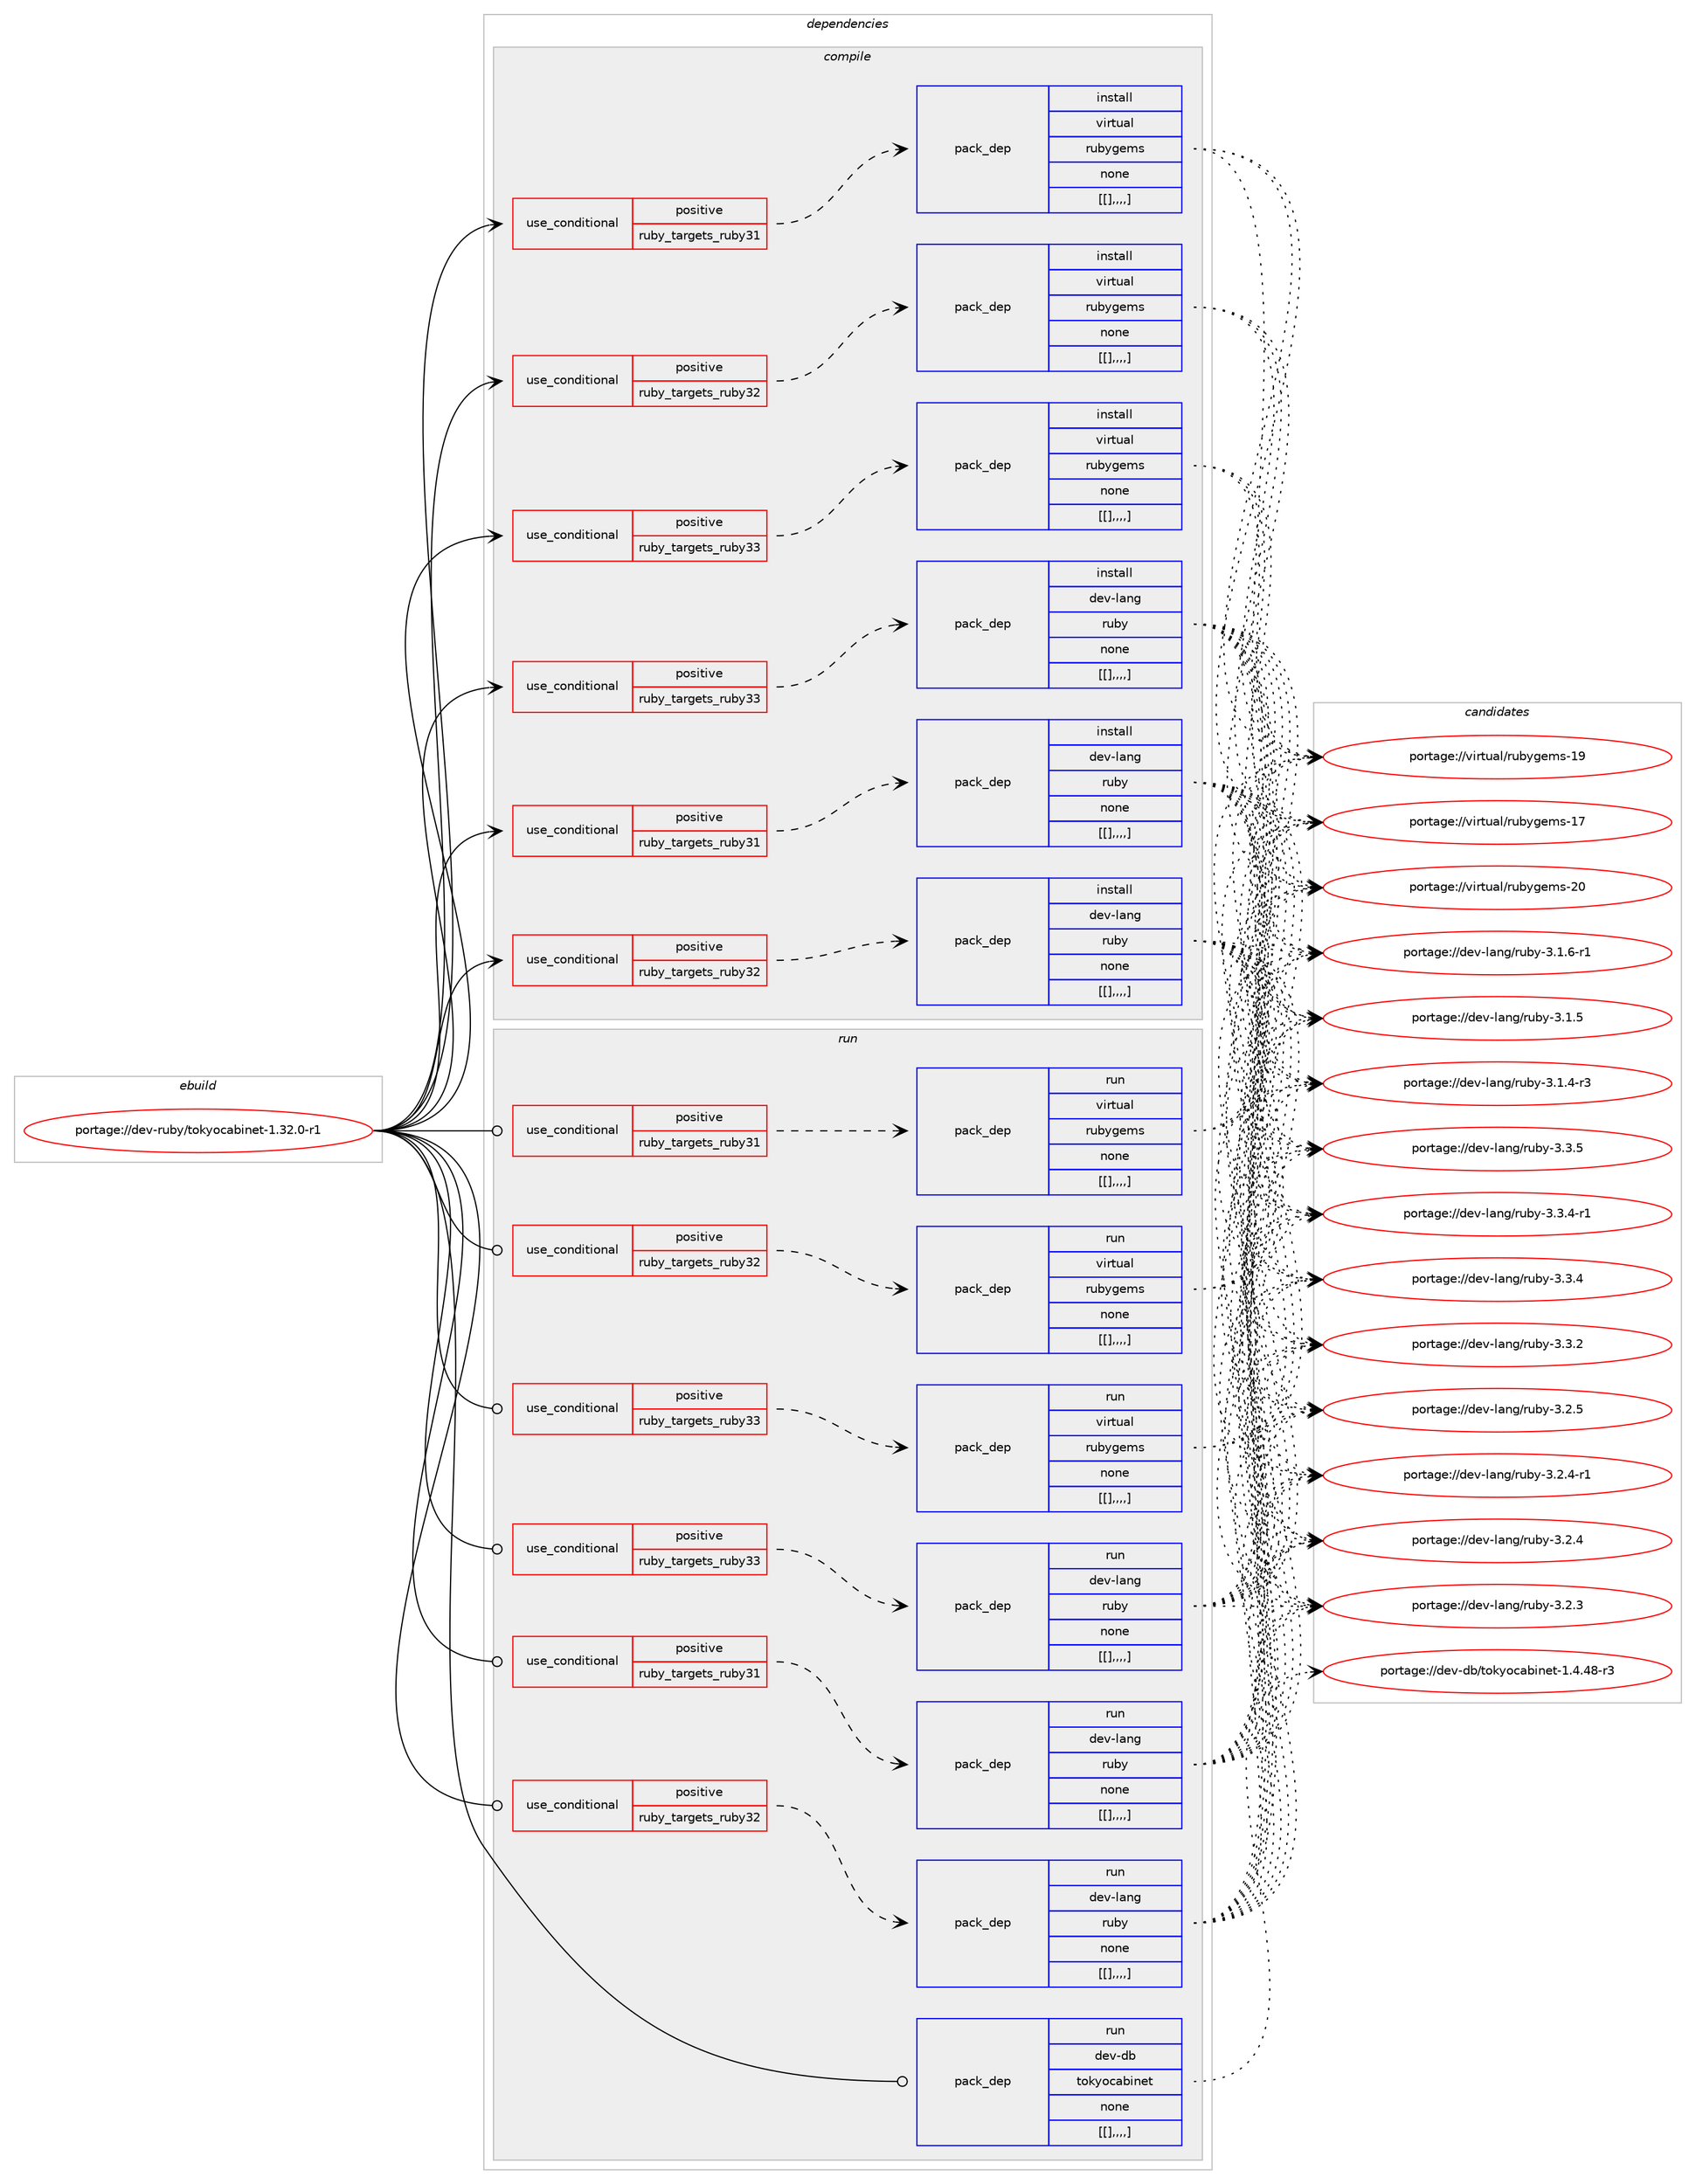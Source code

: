 digraph prolog {

# *************
# Graph options
# *************

newrank=true;
concentrate=true;
compound=true;
graph [rankdir=LR,fontname=Helvetica,fontsize=10,ranksep=1.5];#, ranksep=2.5, nodesep=0.2];
edge  [arrowhead=vee];
node  [fontname=Helvetica,fontsize=10];

# **********
# The ebuild
# **********

subgraph cluster_leftcol {
color=gray;
label=<<i>ebuild</i>>;
id [label="portage://dev-ruby/tokyocabinet-1.32.0-r1", color=red, width=4, href="../dev-ruby/tokyocabinet-1.32.0-r1.svg"];
}

# ****************
# The dependencies
# ****************

subgraph cluster_midcol {
color=gray;
label=<<i>dependencies</i>>;
subgraph cluster_compile {
fillcolor="#eeeeee";
style=filled;
label=<<i>compile</i>>;
subgraph cond59642 {
dependency209729 [label=<<TABLE BORDER="0" CELLBORDER="1" CELLSPACING="0" CELLPADDING="4"><TR><TD ROWSPAN="3" CELLPADDING="10">use_conditional</TD></TR><TR><TD>positive</TD></TR><TR><TD>ruby_targets_ruby31</TD></TR></TABLE>>, shape=none, color=red];
subgraph pack148704 {
dependency209730 [label=<<TABLE BORDER="0" CELLBORDER="1" CELLSPACING="0" CELLPADDING="4" WIDTH="220"><TR><TD ROWSPAN="6" CELLPADDING="30">pack_dep</TD></TR><TR><TD WIDTH="110">install</TD></TR><TR><TD>dev-lang</TD></TR><TR><TD>ruby</TD></TR><TR><TD>none</TD></TR><TR><TD>[[],,,,]</TD></TR></TABLE>>, shape=none, color=blue];
}
dependency209729:e -> dependency209730:w [weight=20,style="dashed",arrowhead="vee"];
}
id:e -> dependency209729:w [weight=20,style="solid",arrowhead="vee"];
subgraph cond59643 {
dependency209731 [label=<<TABLE BORDER="0" CELLBORDER="1" CELLSPACING="0" CELLPADDING="4"><TR><TD ROWSPAN="3" CELLPADDING="10">use_conditional</TD></TR><TR><TD>positive</TD></TR><TR><TD>ruby_targets_ruby31</TD></TR></TABLE>>, shape=none, color=red];
subgraph pack148705 {
dependency209732 [label=<<TABLE BORDER="0" CELLBORDER="1" CELLSPACING="0" CELLPADDING="4" WIDTH="220"><TR><TD ROWSPAN="6" CELLPADDING="30">pack_dep</TD></TR><TR><TD WIDTH="110">install</TD></TR><TR><TD>virtual</TD></TR><TR><TD>rubygems</TD></TR><TR><TD>none</TD></TR><TR><TD>[[],,,,]</TD></TR></TABLE>>, shape=none, color=blue];
}
dependency209731:e -> dependency209732:w [weight=20,style="dashed",arrowhead="vee"];
}
id:e -> dependency209731:w [weight=20,style="solid",arrowhead="vee"];
subgraph cond59644 {
dependency209733 [label=<<TABLE BORDER="0" CELLBORDER="1" CELLSPACING="0" CELLPADDING="4"><TR><TD ROWSPAN="3" CELLPADDING="10">use_conditional</TD></TR><TR><TD>positive</TD></TR><TR><TD>ruby_targets_ruby32</TD></TR></TABLE>>, shape=none, color=red];
subgraph pack148706 {
dependency209734 [label=<<TABLE BORDER="0" CELLBORDER="1" CELLSPACING="0" CELLPADDING="4" WIDTH="220"><TR><TD ROWSPAN="6" CELLPADDING="30">pack_dep</TD></TR><TR><TD WIDTH="110">install</TD></TR><TR><TD>dev-lang</TD></TR><TR><TD>ruby</TD></TR><TR><TD>none</TD></TR><TR><TD>[[],,,,]</TD></TR></TABLE>>, shape=none, color=blue];
}
dependency209733:e -> dependency209734:w [weight=20,style="dashed",arrowhead="vee"];
}
id:e -> dependency209733:w [weight=20,style="solid",arrowhead="vee"];
subgraph cond59645 {
dependency209735 [label=<<TABLE BORDER="0" CELLBORDER="1" CELLSPACING="0" CELLPADDING="4"><TR><TD ROWSPAN="3" CELLPADDING="10">use_conditional</TD></TR><TR><TD>positive</TD></TR><TR><TD>ruby_targets_ruby32</TD></TR></TABLE>>, shape=none, color=red];
subgraph pack148707 {
dependency209736 [label=<<TABLE BORDER="0" CELLBORDER="1" CELLSPACING="0" CELLPADDING="4" WIDTH="220"><TR><TD ROWSPAN="6" CELLPADDING="30">pack_dep</TD></TR><TR><TD WIDTH="110">install</TD></TR><TR><TD>virtual</TD></TR><TR><TD>rubygems</TD></TR><TR><TD>none</TD></TR><TR><TD>[[],,,,]</TD></TR></TABLE>>, shape=none, color=blue];
}
dependency209735:e -> dependency209736:w [weight=20,style="dashed",arrowhead="vee"];
}
id:e -> dependency209735:w [weight=20,style="solid",arrowhead="vee"];
subgraph cond59646 {
dependency209737 [label=<<TABLE BORDER="0" CELLBORDER="1" CELLSPACING="0" CELLPADDING="4"><TR><TD ROWSPAN="3" CELLPADDING="10">use_conditional</TD></TR><TR><TD>positive</TD></TR><TR><TD>ruby_targets_ruby33</TD></TR></TABLE>>, shape=none, color=red];
subgraph pack148708 {
dependency209738 [label=<<TABLE BORDER="0" CELLBORDER="1" CELLSPACING="0" CELLPADDING="4" WIDTH="220"><TR><TD ROWSPAN="6" CELLPADDING="30">pack_dep</TD></TR><TR><TD WIDTH="110">install</TD></TR><TR><TD>dev-lang</TD></TR><TR><TD>ruby</TD></TR><TR><TD>none</TD></TR><TR><TD>[[],,,,]</TD></TR></TABLE>>, shape=none, color=blue];
}
dependency209737:e -> dependency209738:w [weight=20,style="dashed",arrowhead="vee"];
}
id:e -> dependency209737:w [weight=20,style="solid",arrowhead="vee"];
subgraph cond59647 {
dependency209739 [label=<<TABLE BORDER="0" CELLBORDER="1" CELLSPACING="0" CELLPADDING="4"><TR><TD ROWSPAN="3" CELLPADDING="10">use_conditional</TD></TR><TR><TD>positive</TD></TR><TR><TD>ruby_targets_ruby33</TD></TR></TABLE>>, shape=none, color=red];
subgraph pack148709 {
dependency209740 [label=<<TABLE BORDER="0" CELLBORDER="1" CELLSPACING="0" CELLPADDING="4" WIDTH="220"><TR><TD ROWSPAN="6" CELLPADDING="30">pack_dep</TD></TR><TR><TD WIDTH="110">install</TD></TR><TR><TD>virtual</TD></TR><TR><TD>rubygems</TD></TR><TR><TD>none</TD></TR><TR><TD>[[],,,,]</TD></TR></TABLE>>, shape=none, color=blue];
}
dependency209739:e -> dependency209740:w [weight=20,style="dashed",arrowhead="vee"];
}
id:e -> dependency209739:w [weight=20,style="solid",arrowhead="vee"];
}
subgraph cluster_compileandrun {
fillcolor="#eeeeee";
style=filled;
label=<<i>compile and run</i>>;
}
subgraph cluster_run {
fillcolor="#eeeeee";
style=filled;
label=<<i>run</i>>;
subgraph cond59648 {
dependency209741 [label=<<TABLE BORDER="0" CELLBORDER="1" CELLSPACING="0" CELLPADDING="4"><TR><TD ROWSPAN="3" CELLPADDING="10">use_conditional</TD></TR><TR><TD>positive</TD></TR><TR><TD>ruby_targets_ruby31</TD></TR></TABLE>>, shape=none, color=red];
subgraph pack148710 {
dependency209742 [label=<<TABLE BORDER="0" CELLBORDER="1" CELLSPACING="0" CELLPADDING="4" WIDTH="220"><TR><TD ROWSPAN="6" CELLPADDING="30">pack_dep</TD></TR><TR><TD WIDTH="110">run</TD></TR><TR><TD>dev-lang</TD></TR><TR><TD>ruby</TD></TR><TR><TD>none</TD></TR><TR><TD>[[],,,,]</TD></TR></TABLE>>, shape=none, color=blue];
}
dependency209741:e -> dependency209742:w [weight=20,style="dashed",arrowhead="vee"];
}
id:e -> dependency209741:w [weight=20,style="solid",arrowhead="odot"];
subgraph cond59649 {
dependency209743 [label=<<TABLE BORDER="0" CELLBORDER="1" CELLSPACING="0" CELLPADDING="4"><TR><TD ROWSPAN="3" CELLPADDING="10">use_conditional</TD></TR><TR><TD>positive</TD></TR><TR><TD>ruby_targets_ruby31</TD></TR></TABLE>>, shape=none, color=red];
subgraph pack148711 {
dependency209744 [label=<<TABLE BORDER="0" CELLBORDER="1" CELLSPACING="0" CELLPADDING="4" WIDTH="220"><TR><TD ROWSPAN="6" CELLPADDING="30">pack_dep</TD></TR><TR><TD WIDTH="110">run</TD></TR><TR><TD>virtual</TD></TR><TR><TD>rubygems</TD></TR><TR><TD>none</TD></TR><TR><TD>[[],,,,]</TD></TR></TABLE>>, shape=none, color=blue];
}
dependency209743:e -> dependency209744:w [weight=20,style="dashed",arrowhead="vee"];
}
id:e -> dependency209743:w [weight=20,style="solid",arrowhead="odot"];
subgraph cond59650 {
dependency209745 [label=<<TABLE BORDER="0" CELLBORDER="1" CELLSPACING="0" CELLPADDING="4"><TR><TD ROWSPAN="3" CELLPADDING="10">use_conditional</TD></TR><TR><TD>positive</TD></TR><TR><TD>ruby_targets_ruby32</TD></TR></TABLE>>, shape=none, color=red];
subgraph pack148712 {
dependency209746 [label=<<TABLE BORDER="0" CELLBORDER="1" CELLSPACING="0" CELLPADDING="4" WIDTH="220"><TR><TD ROWSPAN="6" CELLPADDING="30">pack_dep</TD></TR><TR><TD WIDTH="110">run</TD></TR><TR><TD>dev-lang</TD></TR><TR><TD>ruby</TD></TR><TR><TD>none</TD></TR><TR><TD>[[],,,,]</TD></TR></TABLE>>, shape=none, color=blue];
}
dependency209745:e -> dependency209746:w [weight=20,style="dashed",arrowhead="vee"];
}
id:e -> dependency209745:w [weight=20,style="solid",arrowhead="odot"];
subgraph cond59651 {
dependency209747 [label=<<TABLE BORDER="0" CELLBORDER="1" CELLSPACING="0" CELLPADDING="4"><TR><TD ROWSPAN="3" CELLPADDING="10">use_conditional</TD></TR><TR><TD>positive</TD></TR><TR><TD>ruby_targets_ruby32</TD></TR></TABLE>>, shape=none, color=red];
subgraph pack148713 {
dependency209748 [label=<<TABLE BORDER="0" CELLBORDER="1" CELLSPACING="0" CELLPADDING="4" WIDTH="220"><TR><TD ROWSPAN="6" CELLPADDING="30">pack_dep</TD></TR><TR><TD WIDTH="110">run</TD></TR><TR><TD>virtual</TD></TR><TR><TD>rubygems</TD></TR><TR><TD>none</TD></TR><TR><TD>[[],,,,]</TD></TR></TABLE>>, shape=none, color=blue];
}
dependency209747:e -> dependency209748:w [weight=20,style="dashed",arrowhead="vee"];
}
id:e -> dependency209747:w [weight=20,style="solid",arrowhead="odot"];
subgraph cond59652 {
dependency209749 [label=<<TABLE BORDER="0" CELLBORDER="1" CELLSPACING="0" CELLPADDING="4"><TR><TD ROWSPAN="3" CELLPADDING="10">use_conditional</TD></TR><TR><TD>positive</TD></TR><TR><TD>ruby_targets_ruby33</TD></TR></TABLE>>, shape=none, color=red];
subgraph pack148714 {
dependency209750 [label=<<TABLE BORDER="0" CELLBORDER="1" CELLSPACING="0" CELLPADDING="4" WIDTH="220"><TR><TD ROWSPAN="6" CELLPADDING="30">pack_dep</TD></TR><TR><TD WIDTH="110">run</TD></TR><TR><TD>dev-lang</TD></TR><TR><TD>ruby</TD></TR><TR><TD>none</TD></TR><TR><TD>[[],,,,]</TD></TR></TABLE>>, shape=none, color=blue];
}
dependency209749:e -> dependency209750:w [weight=20,style="dashed",arrowhead="vee"];
}
id:e -> dependency209749:w [weight=20,style="solid",arrowhead="odot"];
subgraph cond59653 {
dependency209751 [label=<<TABLE BORDER="0" CELLBORDER="1" CELLSPACING="0" CELLPADDING="4"><TR><TD ROWSPAN="3" CELLPADDING="10">use_conditional</TD></TR><TR><TD>positive</TD></TR><TR><TD>ruby_targets_ruby33</TD></TR></TABLE>>, shape=none, color=red];
subgraph pack148715 {
dependency209752 [label=<<TABLE BORDER="0" CELLBORDER="1" CELLSPACING="0" CELLPADDING="4" WIDTH="220"><TR><TD ROWSPAN="6" CELLPADDING="30">pack_dep</TD></TR><TR><TD WIDTH="110">run</TD></TR><TR><TD>virtual</TD></TR><TR><TD>rubygems</TD></TR><TR><TD>none</TD></TR><TR><TD>[[],,,,]</TD></TR></TABLE>>, shape=none, color=blue];
}
dependency209751:e -> dependency209752:w [weight=20,style="dashed",arrowhead="vee"];
}
id:e -> dependency209751:w [weight=20,style="solid",arrowhead="odot"];
subgraph pack148716 {
dependency209753 [label=<<TABLE BORDER="0" CELLBORDER="1" CELLSPACING="0" CELLPADDING="4" WIDTH="220"><TR><TD ROWSPAN="6" CELLPADDING="30">pack_dep</TD></TR><TR><TD WIDTH="110">run</TD></TR><TR><TD>dev-db</TD></TR><TR><TD>tokyocabinet</TD></TR><TR><TD>none</TD></TR><TR><TD>[[],,,,]</TD></TR></TABLE>>, shape=none, color=blue];
}
id:e -> dependency209753:w [weight=20,style="solid",arrowhead="odot"];
}
}

# **************
# The candidates
# **************

subgraph cluster_choices {
rank=same;
color=gray;
label=<<i>candidates</i>>;

subgraph choice148704 {
color=black;
nodesep=1;
choice10010111845108971101034711411798121455146514653 [label="portage://dev-lang/ruby-3.3.5", color=red, width=4,href="../dev-lang/ruby-3.3.5.svg"];
choice100101118451089711010347114117981214551465146524511449 [label="portage://dev-lang/ruby-3.3.4-r1", color=red, width=4,href="../dev-lang/ruby-3.3.4-r1.svg"];
choice10010111845108971101034711411798121455146514652 [label="portage://dev-lang/ruby-3.3.4", color=red, width=4,href="../dev-lang/ruby-3.3.4.svg"];
choice10010111845108971101034711411798121455146514650 [label="portage://dev-lang/ruby-3.3.2", color=red, width=4,href="../dev-lang/ruby-3.3.2.svg"];
choice10010111845108971101034711411798121455146504653 [label="portage://dev-lang/ruby-3.2.5", color=red, width=4,href="../dev-lang/ruby-3.2.5.svg"];
choice100101118451089711010347114117981214551465046524511449 [label="portage://dev-lang/ruby-3.2.4-r1", color=red, width=4,href="../dev-lang/ruby-3.2.4-r1.svg"];
choice10010111845108971101034711411798121455146504652 [label="portage://dev-lang/ruby-3.2.4", color=red, width=4,href="../dev-lang/ruby-3.2.4.svg"];
choice10010111845108971101034711411798121455146504651 [label="portage://dev-lang/ruby-3.2.3", color=red, width=4,href="../dev-lang/ruby-3.2.3.svg"];
choice100101118451089711010347114117981214551464946544511449 [label="portage://dev-lang/ruby-3.1.6-r1", color=red, width=4,href="../dev-lang/ruby-3.1.6-r1.svg"];
choice10010111845108971101034711411798121455146494653 [label="portage://dev-lang/ruby-3.1.5", color=red, width=4,href="../dev-lang/ruby-3.1.5.svg"];
choice100101118451089711010347114117981214551464946524511451 [label="portage://dev-lang/ruby-3.1.4-r3", color=red, width=4,href="../dev-lang/ruby-3.1.4-r3.svg"];
dependency209730:e -> choice10010111845108971101034711411798121455146514653:w [style=dotted,weight="100"];
dependency209730:e -> choice100101118451089711010347114117981214551465146524511449:w [style=dotted,weight="100"];
dependency209730:e -> choice10010111845108971101034711411798121455146514652:w [style=dotted,weight="100"];
dependency209730:e -> choice10010111845108971101034711411798121455146514650:w [style=dotted,weight="100"];
dependency209730:e -> choice10010111845108971101034711411798121455146504653:w [style=dotted,weight="100"];
dependency209730:e -> choice100101118451089711010347114117981214551465046524511449:w [style=dotted,weight="100"];
dependency209730:e -> choice10010111845108971101034711411798121455146504652:w [style=dotted,weight="100"];
dependency209730:e -> choice10010111845108971101034711411798121455146504651:w [style=dotted,weight="100"];
dependency209730:e -> choice100101118451089711010347114117981214551464946544511449:w [style=dotted,weight="100"];
dependency209730:e -> choice10010111845108971101034711411798121455146494653:w [style=dotted,weight="100"];
dependency209730:e -> choice100101118451089711010347114117981214551464946524511451:w [style=dotted,weight="100"];
}
subgraph choice148705 {
color=black;
nodesep=1;
choice118105114116117971084711411798121103101109115455048 [label="portage://virtual/rubygems-20", color=red, width=4,href="../virtual/rubygems-20.svg"];
choice118105114116117971084711411798121103101109115454957 [label="portage://virtual/rubygems-19", color=red, width=4,href="../virtual/rubygems-19.svg"];
choice118105114116117971084711411798121103101109115454955 [label="portage://virtual/rubygems-17", color=red, width=4,href="../virtual/rubygems-17.svg"];
dependency209732:e -> choice118105114116117971084711411798121103101109115455048:w [style=dotted,weight="100"];
dependency209732:e -> choice118105114116117971084711411798121103101109115454957:w [style=dotted,weight="100"];
dependency209732:e -> choice118105114116117971084711411798121103101109115454955:w [style=dotted,weight="100"];
}
subgraph choice148706 {
color=black;
nodesep=1;
choice10010111845108971101034711411798121455146514653 [label="portage://dev-lang/ruby-3.3.5", color=red, width=4,href="../dev-lang/ruby-3.3.5.svg"];
choice100101118451089711010347114117981214551465146524511449 [label="portage://dev-lang/ruby-3.3.4-r1", color=red, width=4,href="../dev-lang/ruby-3.3.4-r1.svg"];
choice10010111845108971101034711411798121455146514652 [label="portage://dev-lang/ruby-3.3.4", color=red, width=4,href="../dev-lang/ruby-3.3.4.svg"];
choice10010111845108971101034711411798121455146514650 [label="portage://dev-lang/ruby-3.3.2", color=red, width=4,href="../dev-lang/ruby-3.3.2.svg"];
choice10010111845108971101034711411798121455146504653 [label="portage://dev-lang/ruby-3.2.5", color=red, width=4,href="../dev-lang/ruby-3.2.5.svg"];
choice100101118451089711010347114117981214551465046524511449 [label="portage://dev-lang/ruby-3.2.4-r1", color=red, width=4,href="../dev-lang/ruby-3.2.4-r1.svg"];
choice10010111845108971101034711411798121455146504652 [label="portage://dev-lang/ruby-3.2.4", color=red, width=4,href="../dev-lang/ruby-3.2.4.svg"];
choice10010111845108971101034711411798121455146504651 [label="portage://dev-lang/ruby-3.2.3", color=red, width=4,href="../dev-lang/ruby-3.2.3.svg"];
choice100101118451089711010347114117981214551464946544511449 [label="portage://dev-lang/ruby-3.1.6-r1", color=red, width=4,href="../dev-lang/ruby-3.1.6-r1.svg"];
choice10010111845108971101034711411798121455146494653 [label="portage://dev-lang/ruby-3.1.5", color=red, width=4,href="../dev-lang/ruby-3.1.5.svg"];
choice100101118451089711010347114117981214551464946524511451 [label="portage://dev-lang/ruby-3.1.4-r3", color=red, width=4,href="../dev-lang/ruby-3.1.4-r3.svg"];
dependency209734:e -> choice10010111845108971101034711411798121455146514653:w [style=dotted,weight="100"];
dependency209734:e -> choice100101118451089711010347114117981214551465146524511449:w [style=dotted,weight="100"];
dependency209734:e -> choice10010111845108971101034711411798121455146514652:w [style=dotted,weight="100"];
dependency209734:e -> choice10010111845108971101034711411798121455146514650:w [style=dotted,weight="100"];
dependency209734:e -> choice10010111845108971101034711411798121455146504653:w [style=dotted,weight="100"];
dependency209734:e -> choice100101118451089711010347114117981214551465046524511449:w [style=dotted,weight="100"];
dependency209734:e -> choice10010111845108971101034711411798121455146504652:w [style=dotted,weight="100"];
dependency209734:e -> choice10010111845108971101034711411798121455146504651:w [style=dotted,weight="100"];
dependency209734:e -> choice100101118451089711010347114117981214551464946544511449:w [style=dotted,weight="100"];
dependency209734:e -> choice10010111845108971101034711411798121455146494653:w [style=dotted,weight="100"];
dependency209734:e -> choice100101118451089711010347114117981214551464946524511451:w [style=dotted,weight="100"];
}
subgraph choice148707 {
color=black;
nodesep=1;
choice118105114116117971084711411798121103101109115455048 [label="portage://virtual/rubygems-20", color=red, width=4,href="../virtual/rubygems-20.svg"];
choice118105114116117971084711411798121103101109115454957 [label="portage://virtual/rubygems-19", color=red, width=4,href="../virtual/rubygems-19.svg"];
choice118105114116117971084711411798121103101109115454955 [label="portage://virtual/rubygems-17", color=red, width=4,href="../virtual/rubygems-17.svg"];
dependency209736:e -> choice118105114116117971084711411798121103101109115455048:w [style=dotted,weight="100"];
dependency209736:e -> choice118105114116117971084711411798121103101109115454957:w [style=dotted,weight="100"];
dependency209736:e -> choice118105114116117971084711411798121103101109115454955:w [style=dotted,weight="100"];
}
subgraph choice148708 {
color=black;
nodesep=1;
choice10010111845108971101034711411798121455146514653 [label="portage://dev-lang/ruby-3.3.5", color=red, width=4,href="../dev-lang/ruby-3.3.5.svg"];
choice100101118451089711010347114117981214551465146524511449 [label="portage://dev-lang/ruby-3.3.4-r1", color=red, width=4,href="../dev-lang/ruby-3.3.4-r1.svg"];
choice10010111845108971101034711411798121455146514652 [label="portage://dev-lang/ruby-3.3.4", color=red, width=4,href="../dev-lang/ruby-3.3.4.svg"];
choice10010111845108971101034711411798121455146514650 [label="portage://dev-lang/ruby-3.3.2", color=red, width=4,href="../dev-lang/ruby-3.3.2.svg"];
choice10010111845108971101034711411798121455146504653 [label="portage://dev-lang/ruby-3.2.5", color=red, width=4,href="../dev-lang/ruby-3.2.5.svg"];
choice100101118451089711010347114117981214551465046524511449 [label="portage://dev-lang/ruby-3.2.4-r1", color=red, width=4,href="../dev-lang/ruby-3.2.4-r1.svg"];
choice10010111845108971101034711411798121455146504652 [label="portage://dev-lang/ruby-3.2.4", color=red, width=4,href="../dev-lang/ruby-3.2.4.svg"];
choice10010111845108971101034711411798121455146504651 [label="portage://dev-lang/ruby-3.2.3", color=red, width=4,href="../dev-lang/ruby-3.2.3.svg"];
choice100101118451089711010347114117981214551464946544511449 [label="portage://dev-lang/ruby-3.1.6-r1", color=red, width=4,href="../dev-lang/ruby-3.1.6-r1.svg"];
choice10010111845108971101034711411798121455146494653 [label="portage://dev-lang/ruby-3.1.5", color=red, width=4,href="../dev-lang/ruby-3.1.5.svg"];
choice100101118451089711010347114117981214551464946524511451 [label="portage://dev-lang/ruby-3.1.4-r3", color=red, width=4,href="../dev-lang/ruby-3.1.4-r3.svg"];
dependency209738:e -> choice10010111845108971101034711411798121455146514653:w [style=dotted,weight="100"];
dependency209738:e -> choice100101118451089711010347114117981214551465146524511449:w [style=dotted,weight="100"];
dependency209738:e -> choice10010111845108971101034711411798121455146514652:w [style=dotted,weight="100"];
dependency209738:e -> choice10010111845108971101034711411798121455146514650:w [style=dotted,weight="100"];
dependency209738:e -> choice10010111845108971101034711411798121455146504653:w [style=dotted,weight="100"];
dependency209738:e -> choice100101118451089711010347114117981214551465046524511449:w [style=dotted,weight="100"];
dependency209738:e -> choice10010111845108971101034711411798121455146504652:w [style=dotted,weight="100"];
dependency209738:e -> choice10010111845108971101034711411798121455146504651:w [style=dotted,weight="100"];
dependency209738:e -> choice100101118451089711010347114117981214551464946544511449:w [style=dotted,weight="100"];
dependency209738:e -> choice10010111845108971101034711411798121455146494653:w [style=dotted,weight="100"];
dependency209738:e -> choice100101118451089711010347114117981214551464946524511451:w [style=dotted,weight="100"];
}
subgraph choice148709 {
color=black;
nodesep=1;
choice118105114116117971084711411798121103101109115455048 [label="portage://virtual/rubygems-20", color=red, width=4,href="../virtual/rubygems-20.svg"];
choice118105114116117971084711411798121103101109115454957 [label="portage://virtual/rubygems-19", color=red, width=4,href="../virtual/rubygems-19.svg"];
choice118105114116117971084711411798121103101109115454955 [label="portage://virtual/rubygems-17", color=red, width=4,href="../virtual/rubygems-17.svg"];
dependency209740:e -> choice118105114116117971084711411798121103101109115455048:w [style=dotted,weight="100"];
dependency209740:e -> choice118105114116117971084711411798121103101109115454957:w [style=dotted,weight="100"];
dependency209740:e -> choice118105114116117971084711411798121103101109115454955:w [style=dotted,weight="100"];
}
subgraph choice148710 {
color=black;
nodesep=1;
choice10010111845108971101034711411798121455146514653 [label="portage://dev-lang/ruby-3.3.5", color=red, width=4,href="../dev-lang/ruby-3.3.5.svg"];
choice100101118451089711010347114117981214551465146524511449 [label="portage://dev-lang/ruby-3.3.4-r1", color=red, width=4,href="../dev-lang/ruby-3.3.4-r1.svg"];
choice10010111845108971101034711411798121455146514652 [label="portage://dev-lang/ruby-3.3.4", color=red, width=4,href="../dev-lang/ruby-3.3.4.svg"];
choice10010111845108971101034711411798121455146514650 [label="portage://dev-lang/ruby-3.3.2", color=red, width=4,href="../dev-lang/ruby-3.3.2.svg"];
choice10010111845108971101034711411798121455146504653 [label="portage://dev-lang/ruby-3.2.5", color=red, width=4,href="../dev-lang/ruby-3.2.5.svg"];
choice100101118451089711010347114117981214551465046524511449 [label="portage://dev-lang/ruby-3.2.4-r1", color=red, width=4,href="../dev-lang/ruby-3.2.4-r1.svg"];
choice10010111845108971101034711411798121455146504652 [label="portage://dev-lang/ruby-3.2.4", color=red, width=4,href="../dev-lang/ruby-3.2.4.svg"];
choice10010111845108971101034711411798121455146504651 [label="portage://dev-lang/ruby-3.2.3", color=red, width=4,href="../dev-lang/ruby-3.2.3.svg"];
choice100101118451089711010347114117981214551464946544511449 [label="portage://dev-lang/ruby-3.1.6-r1", color=red, width=4,href="../dev-lang/ruby-3.1.6-r1.svg"];
choice10010111845108971101034711411798121455146494653 [label="portage://dev-lang/ruby-3.1.5", color=red, width=4,href="../dev-lang/ruby-3.1.5.svg"];
choice100101118451089711010347114117981214551464946524511451 [label="portage://dev-lang/ruby-3.1.4-r3", color=red, width=4,href="../dev-lang/ruby-3.1.4-r3.svg"];
dependency209742:e -> choice10010111845108971101034711411798121455146514653:w [style=dotted,weight="100"];
dependency209742:e -> choice100101118451089711010347114117981214551465146524511449:w [style=dotted,weight="100"];
dependency209742:e -> choice10010111845108971101034711411798121455146514652:w [style=dotted,weight="100"];
dependency209742:e -> choice10010111845108971101034711411798121455146514650:w [style=dotted,weight="100"];
dependency209742:e -> choice10010111845108971101034711411798121455146504653:w [style=dotted,weight="100"];
dependency209742:e -> choice100101118451089711010347114117981214551465046524511449:w [style=dotted,weight="100"];
dependency209742:e -> choice10010111845108971101034711411798121455146504652:w [style=dotted,weight="100"];
dependency209742:e -> choice10010111845108971101034711411798121455146504651:w [style=dotted,weight="100"];
dependency209742:e -> choice100101118451089711010347114117981214551464946544511449:w [style=dotted,weight="100"];
dependency209742:e -> choice10010111845108971101034711411798121455146494653:w [style=dotted,weight="100"];
dependency209742:e -> choice100101118451089711010347114117981214551464946524511451:w [style=dotted,weight="100"];
}
subgraph choice148711 {
color=black;
nodesep=1;
choice118105114116117971084711411798121103101109115455048 [label="portage://virtual/rubygems-20", color=red, width=4,href="../virtual/rubygems-20.svg"];
choice118105114116117971084711411798121103101109115454957 [label="portage://virtual/rubygems-19", color=red, width=4,href="../virtual/rubygems-19.svg"];
choice118105114116117971084711411798121103101109115454955 [label="portage://virtual/rubygems-17", color=red, width=4,href="../virtual/rubygems-17.svg"];
dependency209744:e -> choice118105114116117971084711411798121103101109115455048:w [style=dotted,weight="100"];
dependency209744:e -> choice118105114116117971084711411798121103101109115454957:w [style=dotted,weight="100"];
dependency209744:e -> choice118105114116117971084711411798121103101109115454955:w [style=dotted,weight="100"];
}
subgraph choice148712 {
color=black;
nodesep=1;
choice10010111845108971101034711411798121455146514653 [label="portage://dev-lang/ruby-3.3.5", color=red, width=4,href="../dev-lang/ruby-3.3.5.svg"];
choice100101118451089711010347114117981214551465146524511449 [label="portage://dev-lang/ruby-3.3.4-r1", color=red, width=4,href="../dev-lang/ruby-3.3.4-r1.svg"];
choice10010111845108971101034711411798121455146514652 [label="portage://dev-lang/ruby-3.3.4", color=red, width=4,href="../dev-lang/ruby-3.3.4.svg"];
choice10010111845108971101034711411798121455146514650 [label="portage://dev-lang/ruby-3.3.2", color=red, width=4,href="../dev-lang/ruby-3.3.2.svg"];
choice10010111845108971101034711411798121455146504653 [label="portage://dev-lang/ruby-3.2.5", color=red, width=4,href="../dev-lang/ruby-3.2.5.svg"];
choice100101118451089711010347114117981214551465046524511449 [label="portage://dev-lang/ruby-3.2.4-r1", color=red, width=4,href="../dev-lang/ruby-3.2.4-r1.svg"];
choice10010111845108971101034711411798121455146504652 [label="portage://dev-lang/ruby-3.2.4", color=red, width=4,href="../dev-lang/ruby-3.2.4.svg"];
choice10010111845108971101034711411798121455146504651 [label="portage://dev-lang/ruby-3.2.3", color=red, width=4,href="../dev-lang/ruby-3.2.3.svg"];
choice100101118451089711010347114117981214551464946544511449 [label="portage://dev-lang/ruby-3.1.6-r1", color=red, width=4,href="../dev-lang/ruby-3.1.6-r1.svg"];
choice10010111845108971101034711411798121455146494653 [label="portage://dev-lang/ruby-3.1.5", color=red, width=4,href="../dev-lang/ruby-3.1.5.svg"];
choice100101118451089711010347114117981214551464946524511451 [label="portage://dev-lang/ruby-3.1.4-r3", color=red, width=4,href="../dev-lang/ruby-3.1.4-r3.svg"];
dependency209746:e -> choice10010111845108971101034711411798121455146514653:w [style=dotted,weight="100"];
dependency209746:e -> choice100101118451089711010347114117981214551465146524511449:w [style=dotted,weight="100"];
dependency209746:e -> choice10010111845108971101034711411798121455146514652:w [style=dotted,weight="100"];
dependency209746:e -> choice10010111845108971101034711411798121455146514650:w [style=dotted,weight="100"];
dependency209746:e -> choice10010111845108971101034711411798121455146504653:w [style=dotted,weight="100"];
dependency209746:e -> choice100101118451089711010347114117981214551465046524511449:w [style=dotted,weight="100"];
dependency209746:e -> choice10010111845108971101034711411798121455146504652:w [style=dotted,weight="100"];
dependency209746:e -> choice10010111845108971101034711411798121455146504651:w [style=dotted,weight="100"];
dependency209746:e -> choice100101118451089711010347114117981214551464946544511449:w [style=dotted,weight="100"];
dependency209746:e -> choice10010111845108971101034711411798121455146494653:w [style=dotted,weight="100"];
dependency209746:e -> choice100101118451089711010347114117981214551464946524511451:w [style=dotted,weight="100"];
}
subgraph choice148713 {
color=black;
nodesep=1;
choice118105114116117971084711411798121103101109115455048 [label="portage://virtual/rubygems-20", color=red, width=4,href="../virtual/rubygems-20.svg"];
choice118105114116117971084711411798121103101109115454957 [label="portage://virtual/rubygems-19", color=red, width=4,href="../virtual/rubygems-19.svg"];
choice118105114116117971084711411798121103101109115454955 [label="portage://virtual/rubygems-17", color=red, width=4,href="../virtual/rubygems-17.svg"];
dependency209748:e -> choice118105114116117971084711411798121103101109115455048:w [style=dotted,weight="100"];
dependency209748:e -> choice118105114116117971084711411798121103101109115454957:w [style=dotted,weight="100"];
dependency209748:e -> choice118105114116117971084711411798121103101109115454955:w [style=dotted,weight="100"];
}
subgraph choice148714 {
color=black;
nodesep=1;
choice10010111845108971101034711411798121455146514653 [label="portage://dev-lang/ruby-3.3.5", color=red, width=4,href="../dev-lang/ruby-3.3.5.svg"];
choice100101118451089711010347114117981214551465146524511449 [label="portage://dev-lang/ruby-3.3.4-r1", color=red, width=4,href="../dev-lang/ruby-3.3.4-r1.svg"];
choice10010111845108971101034711411798121455146514652 [label="portage://dev-lang/ruby-3.3.4", color=red, width=4,href="../dev-lang/ruby-3.3.4.svg"];
choice10010111845108971101034711411798121455146514650 [label="portage://dev-lang/ruby-3.3.2", color=red, width=4,href="../dev-lang/ruby-3.3.2.svg"];
choice10010111845108971101034711411798121455146504653 [label="portage://dev-lang/ruby-3.2.5", color=red, width=4,href="../dev-lang/ruby-3.2.5.svg"];
choice100101118451089711010347114117981214551465046524511449 [label="portage://dev-lang/ruby-3.2.4-r1", color=red, width=4,href="../dev-lang/ruby-3.2.4-r1.svg"];
choice10010111845108971101034711411798121455146504652 [label="portage://dev-lang/ruby-3.2.4", color=red, width=4,href="../dev-lang/ruby-3.2.4.svg"];
choice10010111845108971101034711411798121455146504651 [label="portage://dev-lang/ruby-3.2.3", color=red, width=4,href="../dev-lang/ruby-3.2.3.svg"];
choice100101118451089711010347114117981214551464946544511449 [label="portage://dev-lang/ruby-3.1.6-r1", color=red, width=4,href="../dev-lang/ruby-3.1.6-r1.svg"];
choice10010111845108971101034711411798121455146494653 [label="portage://dev-lang/ruby-3.1.5", color=red, width=4,href="../dev-lang/ruby-3.1.5.svg"];
choice100101118451089711010347114117981214551464946524511451 [label="portage://dev-lang/ruby-3.1.4-r3", color=red, width=4,href="../dev-lang/ruby-3.1.4-r3.svg"];
dependency209750:e -> choice10010111845108971101034711411798121455146514653:w [style=dotted,weight="100"];
dependency209750:e -> choice100101118451089711010347114117981214551465146524511449:w [style=dotted,weight="100"];
dependency209750:e -> choice10010111845108971101034711411798121455146514652:w [style=dotted,weight="100"];
dependency209750:e -> choice10010111845108971101034711411798121455146514650:w [style=dotted,weight="100"];
dependency209750:e -> choice10010111845108971101034711411798121455146504653:w [style=dotted,weight="100"];
dependency209750:e -> choice100101118451089711010347114117981214551465046524511449:w [style=dotted,weight="100"];
dependency209750:e -> choice10010111845108971101034711411798121455146504652:w [style=dotted,weight="100"];
dependency209750:e -> choice10010111845108971101034711411798121455146504651:w [style=dotted,weight="100"];
dependency209750:e -> choice100101118451089711010347114117981214551464946544511449:w [style=dotted,weight="100"];
dependency209750:e -> choice10010111845108971101034711411798121455146494653:w [style=dotted,weight="100"];
dependency209750:e -> choice100101118451089711010347114117981214551464946524511451:w [style=dotted,weight="100"];
}
subgraph choice148715 {
color=black;
nodesep=1;
choice118105114116117971084711411798121103101109115455048 [label="portage://virtual/rubygems-20", color=red, width=4,href="../virtual/rubygems-20.svg"];
choice118105114116117971084711411798121103101109115454957 [label="portage://virtual/rubygems-19", color=red, width=4,href="../virtual/rubygems-19.svg"];
choice118105114116117971084711411798121103101109115454955 [label="portage://virtual/rubygems-17", color=red, width=4,href="../virtual/rubygems-17.svg"];
dependency209752:e -> choice118105114116117971084711411798121103101109115455048:w [style=dotted,weight="100"];
dependency209752:e -> choice118105114116117971084711411798121103101109115454957:w [style=dotted,weight="100"];
dependency209752:e -> choice118105114116117971084711411798121103101109115454955:w [style=dotted,weight="100"];
}
subgraph choice148716 {
color=black;
nodesep=1;
choice100101118451009847116111107121111999798105110101116454946524652564511451 [label="portage://dev-db/tokyocabinet-1.4.48-r3", color=red, width=4,href="../dev-db/tokyocabinet-1.4.48-r3.svg"];
dependency209753:e -> choice100101118451009847116111107121111999798105110101116454946524652564511451:w [style=dotted,weight="100"];
}
}

}
